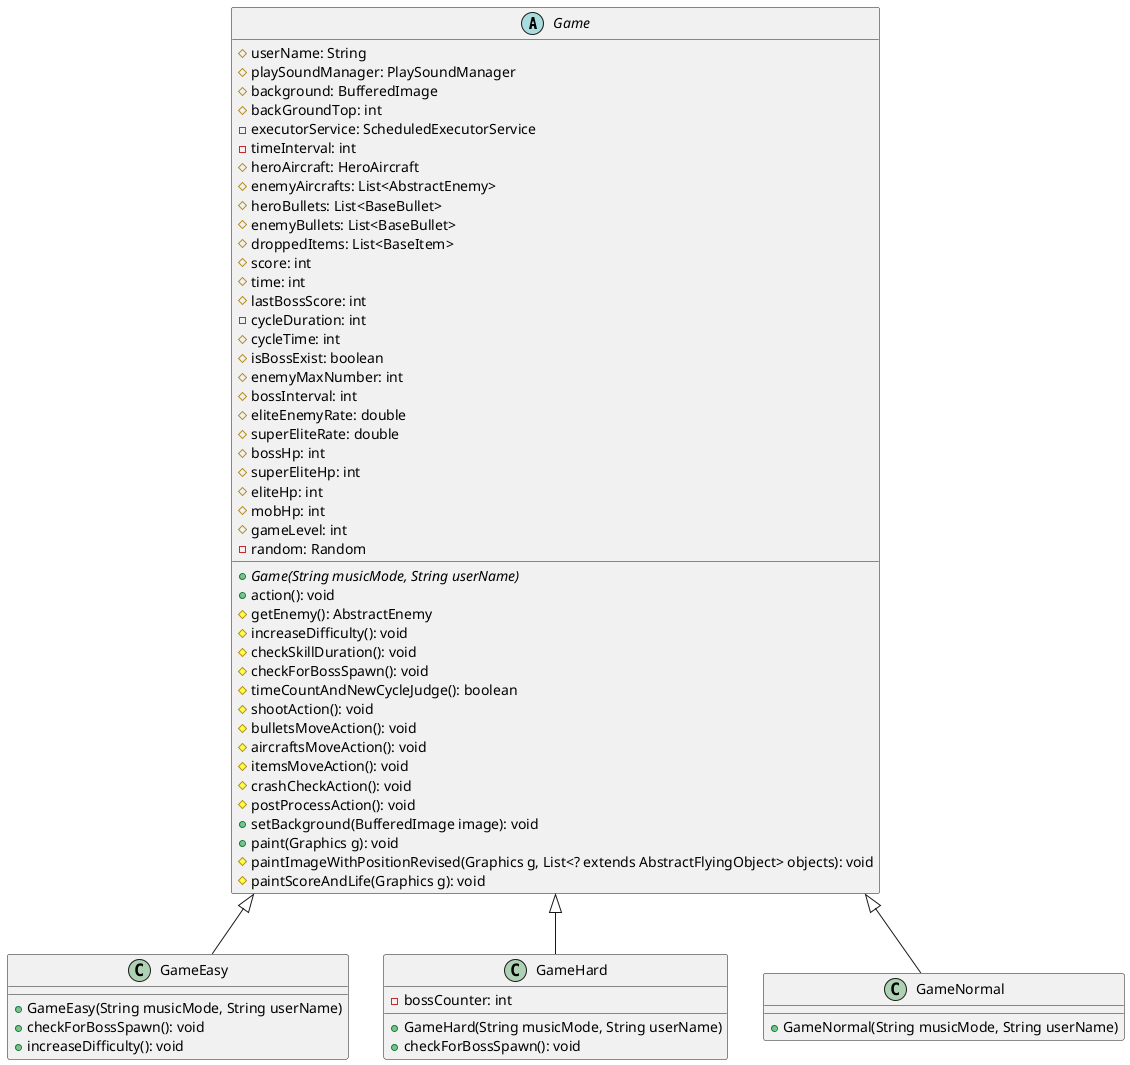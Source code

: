 @startuml
'https://plantuml.com/class-diagram



abstract class Game
{
    # userName: String
    # playSoundManager: PlaySoundManager
    # background: BufferedImage
    # backGroundTop: int
    - executorService: ScheduledExecutorService
    - timeInterval: int
    # heroAircraft: HeroAircraft
    # enemyAircrafts: List<AbstractEnemy>
    # heroBullets: List<BaseBullet>
    # enemyBullets: List<BaseBullet>
    # droppedItems: List<BaseItem>
    # score: int
    # time: int
    # lastBossScore: int
    - cycleDuration: int
    # cycleTime: int
    # isBossExist: boolean
    # enemyMaxNumber: int
    # bossInterval: int
    # eliteEnemyRate: double
    # superEliteRate: double
    # bossHp: int
    # superEliteHp: int
    # eliteHp: int
    # mobHp: int
    # gameLevel: int
    - random: Random

    + {abstract} Game(String musicMode, String userName)
    + action(): void
    # getEnemy(): AbstractEnemy
    # increaseDifficulty(): void
    # checkSkillDuration(): void
    # checkForBossSpawn(): void
    # timeCountAndNewCycleJudge(): boolean
    # shootAction(): void
    # bulletsMoveAction(): void
    # aircraftsMoveAction(): void
    # itemsMoveAction(): void
    # crashCheckAction(): void
    # postProcessAction(): void
    + setBackground(BufferedImage image): void
    + paint(Graphics g): void
    # paintImageWithPositionRevised(Graphics g, List<? extends AbstractFlyingObject> objects): void
    # paintScoreAndLife(Graphics g): void
}

class GameEasy
{
    + GameEasy(String musicMode, String userName)
    + checkForBossSpawn(): void
    + increaseDifficulty(): void
}
Game <|-- GameEasy

class GameHard
{
    - bossCounter: int
    + GameHard(String musicMode, String userName)
    + checkForBossSpawn(): void
}
Game <|-- GameHard

class GameNormal
{
    + GameNormal(String musicMode, String userName)
}
Game <|-- GameNormal
@enduml